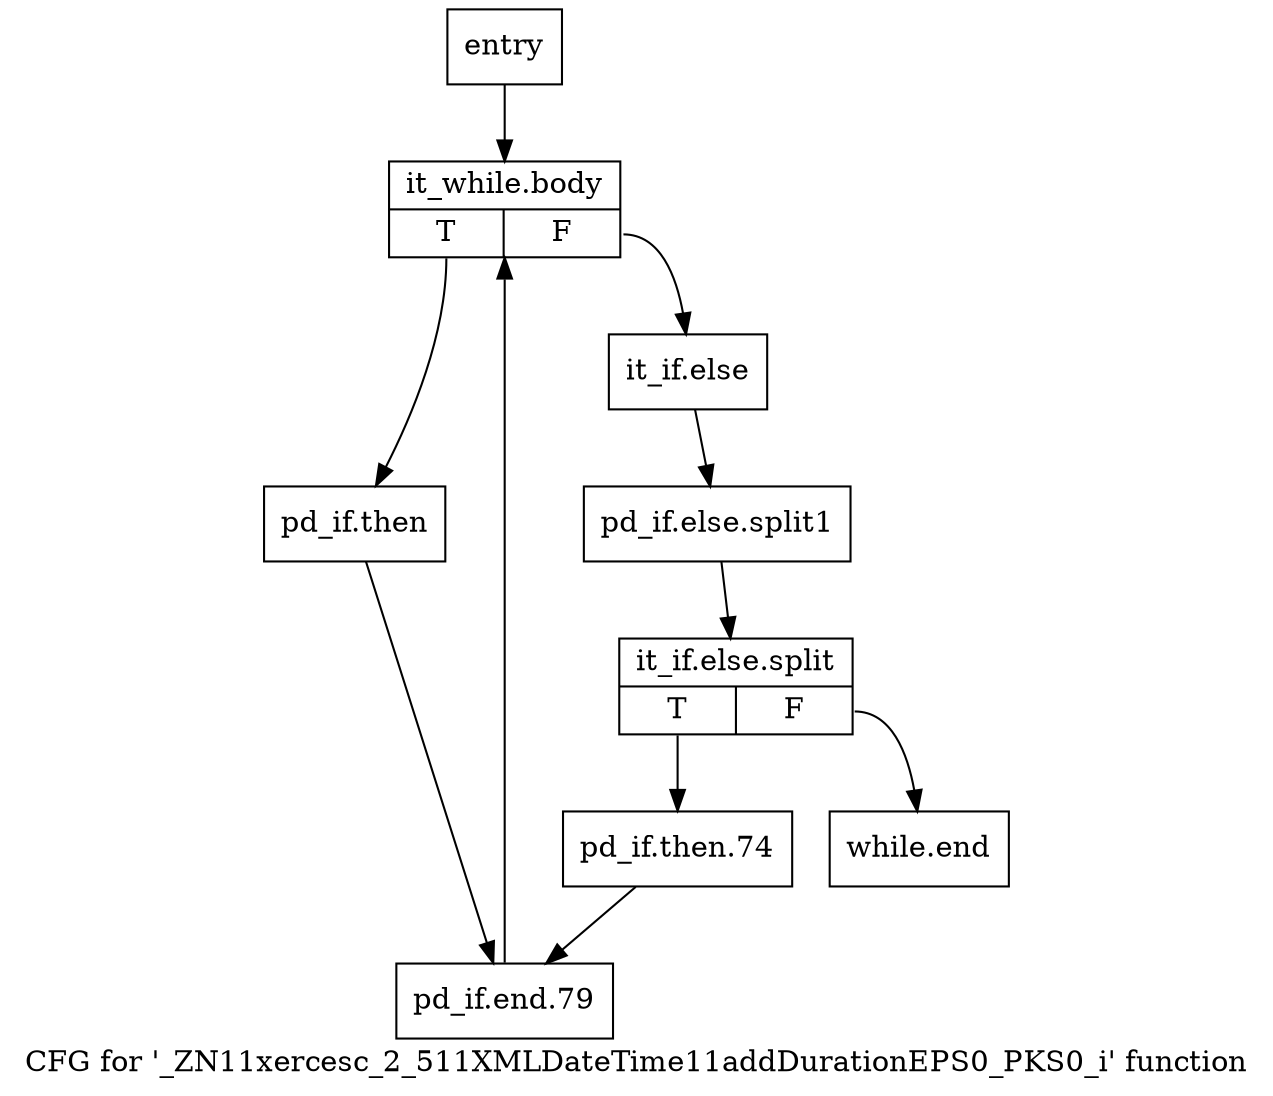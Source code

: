 digraph "CFG for '_ZN11xercesc_2_511XMLDateTime11addDurationEPS0_PKS0_i' function" {
	label="CFG for '_ZN11xercesc_2_511XMLDateTime11addDurationEPS0_PKS0_i' function";

	Node0x4f79440 [shape=record,label="{entry}"];
	Node0x4f79440 -> Node0x4f79490;
	Node0x4f79490 [shape=record,label="{it_while.body|{<s0>T|<s1>F}}"];
	Node0x4f79490:s0 -> Node0x4f794e0;
	Node0x4f79490:s1 -> Node0x4f79980;
	Node0x4f794e0 [shape=record,label="{pd_if.then}"];
	Node0x4f794e0 -> Node0x4f79a20;
	Node0x4f79980 [shape=record,label="{it_if.else}"];
	Node0x4f79980 -> Node0xb278960;
	Node0xb278960 [shape=record,label="{pd_if.else.split1}"];
	Node0xb278960 -> Node0xb278e60;
	Node0xb278e60 [shape=record,label="{it_if.else.split|{<s0>T|<s1>F}}"];
	Node0xb278e60:s0 -> Node0x4f799d0;
	Node0xb278e60:s1 -> Node0x4f79a70;
	Node0x4f799d0 [shape=record,label="{pd_if.then.74}"];
	Node0x4f799d0 -> Node0x4f79a20;
	Node0x4f79a20 [shape=record,label="{pd_if.end.79}"];
	Node0x4f79a20 -> Node0x4f79490;
	Node0x4f79a70 [shape=record,label="{while.end}"];
}
